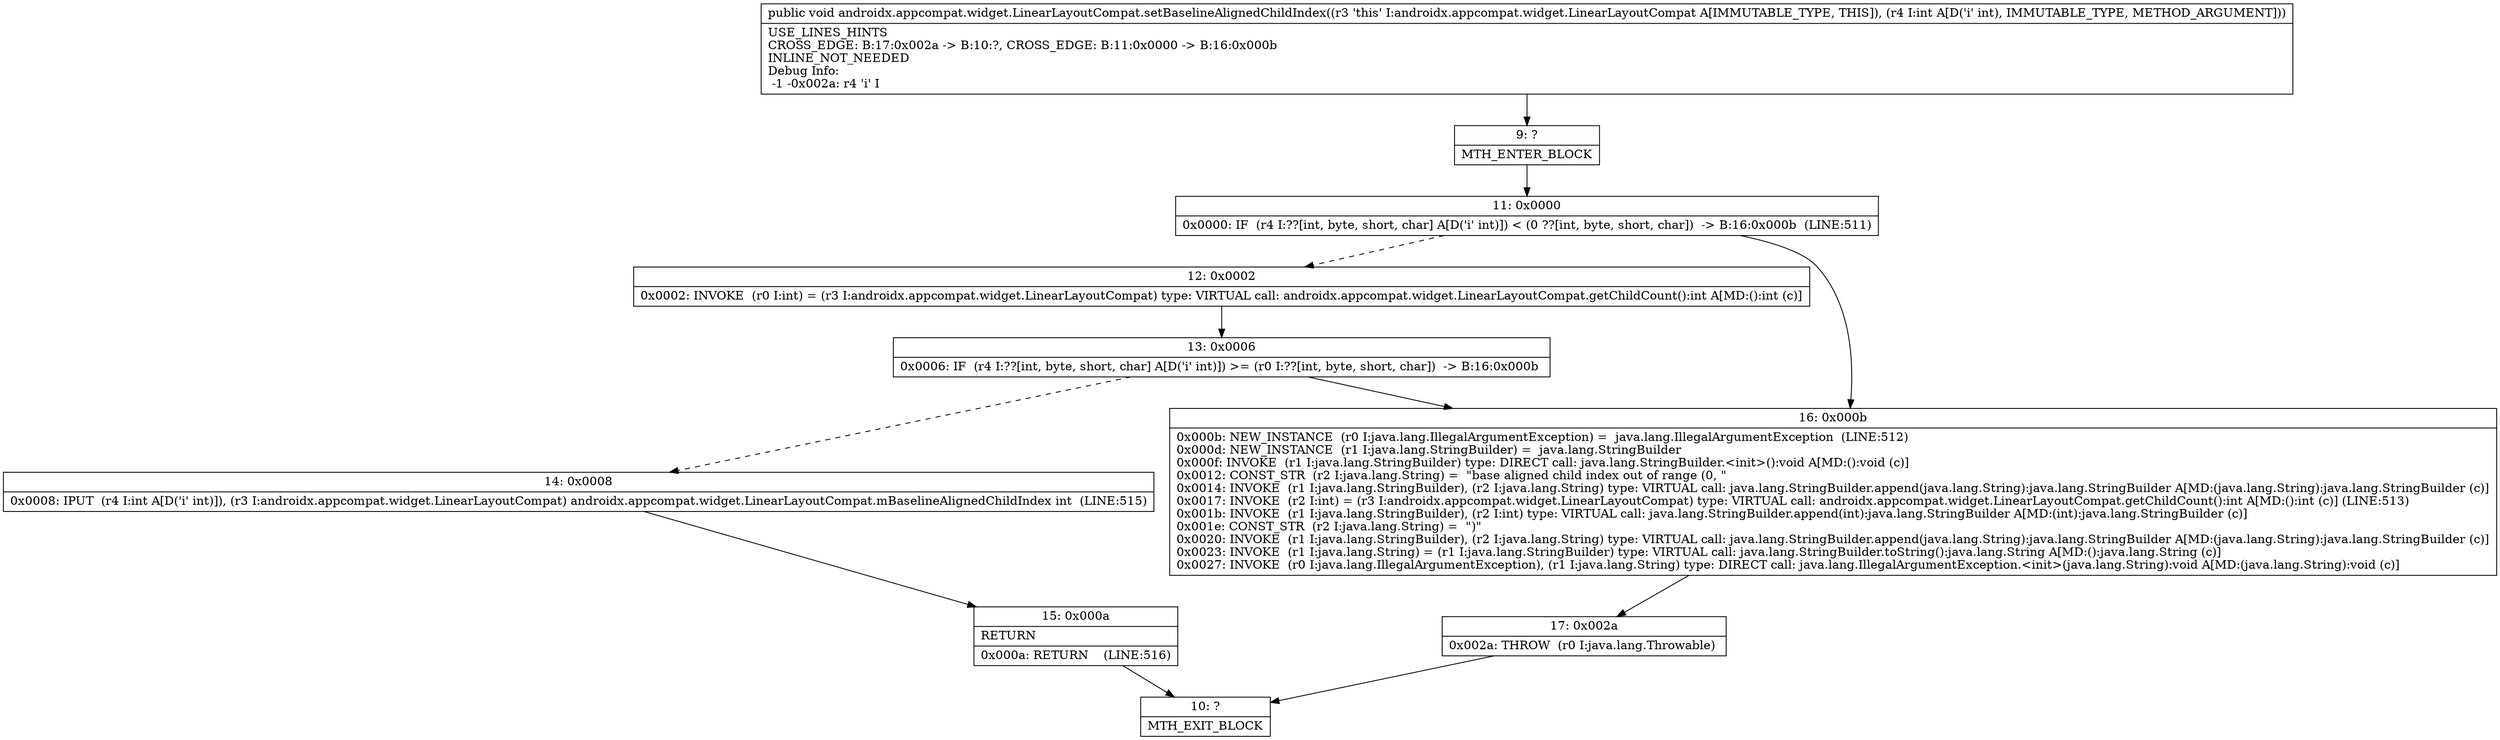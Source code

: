 digraph "CFG forandroidx.appcompat.widget.LinearLayoutCompat.setBaselineAlignedChildIndex(I)V" {
Node_9 [shape=record,label="{9\:\ ?|MTH_ENTER_BLOCK\l}"];
Node_11 [shape=record,label="{11\:\ 0x0000|0x0000: IF  (r4 I:??[int, byte, short, char] A[D('i' int)]) \< (0 ??[int, byte, short, char])  \-\> B:16:0x000b  (LINE:511)\l}"];
Node_12 [shape=record,label="{12\:\ 0x0002|0x0002: INVOKE  (r0 I:int) = (r3 I:androidx.appcompat.widget.LinearLayoutCompat) type: VIRTUAL call: androidx.appcompat.widget.LinearLayoutCompat.getChildCount():int A[MD:():int (c)]\l}"];
Node_13 [shape=record,label="{13\:\ 0x0006|0x0006: IF  (r4 I:??[int, byte, short, char] A[D('i' int)]) \>= (r0 I:??[int, byte, short, char])  \-\> B:16:0x000b \l}"];
Node_14 [shape=record,label="{14\:\ 0x0008|0x0008: IPUT  (r4 I:int A[D('i' int)]), (r3 I:androidx.appcompat.widget.LinearLayoutCompat) androidx.appcompat.widget.LinearLayoutCompat.mBaselineAlignedChildIndex int  (LINE:515)\l}"];
Node_15 [shape=record,label="{15\:\ 0x000a|RETURN\l|0x000a: RETURN    (LINE:516)\l}"];
Node_10 [shape=record,label="{10\:\ ?|MTH_EXIT_BLOCK\l}"];
Node_16 [shape=record,label="{16\:\ 0x000b|0x000b: NEW_INSTANCE  (r0 I:java.lang.IllegalArgumentException) =  java.lang.IllegalArgumentException  (LINE:512)\l0x000d: NEW_INSTANCE  (r1 I:java.lang.StringBuilder) =  java.lang.StringBuilder \l0x000f: INVOKE  (r1 I:java.lang.StringBuilder) type: DIRECT call: java.lang.StringBuilder.\<init\>():void A[MD:():void (c)]\l0x0012: CONST_STR  (r2 I:java.lang.String) =  \"base aligned child index out of range (0, \" \l0x0014: INVOKE  (r1 I:java.lang.StringBuilder), (r2 I:java.lang.String) type: VIRTUAL call: java.lang.StringBuilder.append(java.lang.String):java.lang.StringBuilder A[MD:(java.lang.String):java.lang.StringBuilder (c)]\l0x0017: INVOKE  (r2 I:int) = (r3 I:androidx.appcompat.widget.LinearLayoutCompat) type: VIRTUAL call: androidx.appcompat.widget.LinearLayoutCompat.getChildCount():int A[MD:():int (c)] (LINE:513)\l0x001b: INVOKE  (r1 I:java.lang.StringBuilder), (r2 I:int) type: VIRTUAL call: java.lang.StringBuilder.append(int):java.lang.StringBuilder A[MD:(int):java.lang.StringBuilder (c)]\l0x001e: CONST_STR  (r2 I:java.lang.String) =  \")\" \l0x0020: INVOKE  (r1 I:java.lang.StringBuilder), (r2 I:java.lang.String) type: VIRTUAL call: java.lang.StringBuilder.append(java.lang.String):java.lang.StringBuilder A[MD:(java.lang.String):java.lang.StringBuilder (c)]\l0x0023: INVOKE  (r1 I:java.lang.String) = (r1 I:java.lang.StringBuilder) type: VIRTUAL call: java.lang.StringBuilder.toString():java.lang.String A[MD:():java.lang.String (c)]\l0x0027: INVOKE  (r0 I:java.lang.IllegalArgumentException), (r1 I:java.lang.String) type: DIRECT call: java.lang.IllegalArgumentException.\<init\>(java.lang.String):void A[MD:(java.lang.String):void (c)]\l}"];
Node_17 [shape=record,label="{17\:\ 0x002a|0x002a: THROW  (r0 I:java.lang.Throwable) \l}"];
MethodNode[shape=record,label="{public void androidx.appcompat.widget.LinearLayoutCompat.setBaselineAlignedChildIndex((r3 'this' I:androidx.appcompat.widget.LinearLayoutCompat A[IMMUTABLE_TYPE, THIS]), (r4 I:int A[D('i' int), IMMUTABLE_TYPE, METHOD_ARGUMENT]))  | USE_LINES_HINTS\lCROSS_EDGE: B:17:0x002a \-\> B:10:?, CROSS_EDGE: B:11:0x0000 \-\> B:16:0x000b\lINLINE_NOT_NEEDED\lDebug Info:\l  \-1 \-0x002a: r4 'i' I\l}"];
MethodNode -> Node_9;Node_9 -> Node_11;
Node_11 -> Node_12[style=dashed];
Node_11 -> Node_16;
Node_12 -> Node_13;
Node_13 -> Node_14[style=dashed];
Node_13 -> Node_16;
Node_14 -> Node_15;
Node_15 -> Node_10;
Node_16 -> Node_17;
Node_17 -> Node_10;
}

